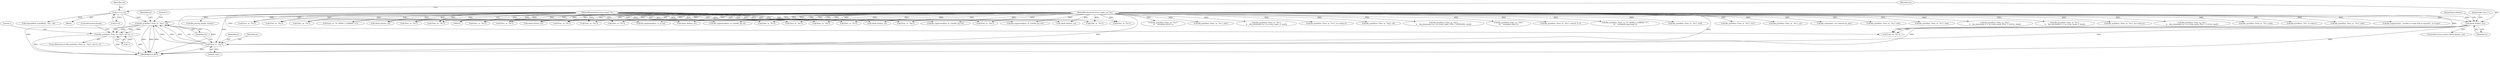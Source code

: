 digraph "0_file_4a284c89d6ef11aca34da65da7d673050a5ea320_5@pointer" {
"1000850" [label="(Call,file_printf(ms, F(ms, m, \"%g\"), vd))"];
"1000852" [label="(Call,F(ms, m, \"%g\"))"];
"1000815" [label="(Call,check_fmt(ms, m))"];
"1000102" [label="(MethodParameterIn,struct magic_set *ms)"];
"1000103" [label="(MethodParameterIn,struct magic *m)"];
"1000809" [label="(Call,vd = p->d)"];
"1000849" [label="(Call,file_printf(ms, F(ms, m, \"%g\"), vd) == -1)"];
"1001002" [label="(Call,file_printf(ms, \"%s\", m->desc))"];
"1000159" [label="(Call,file_printf(ms, F(ms, m, \"%s\"), buf))"];
"1001029" [label="(Call,file_magerror(ms, \"invalid m->type (%d) in mprint()\", m->type))"];
"1000177" [label="(Call,F(ms, m, \"%d\"))"];
"1000250" [label="(Call,file_printf(ms, F(ms, m, \"%u\"),\n\t\t\t    (unsigned short) v))"];
"1000385" [label="(Call,F(ms, m, \"%s\"))"];
"1000749" [label="(Call,check_fmt(ms, m))"];
"1000834" [label="(Call,file_printf(ms, F(ms, m, \"%s\"), buf))"];
"1000138" [label="(Call,check_fmt(ms, m))"];
"1000607" [label="(Call,F(ms, m, \"%s\"))"];
"1000855" [label="(Literal,\"%g\")"];
"1000675" [label="(Call,file_printf(ms, F(ms, m, \"%s\"),\n\t\t    file_fmttime(p->q + m->num_mask, 0, tbuf)))"];
"1000847" [label="(JumpTarget,default:)"];
"1000442" [label="(Call,file_printf(ms, F(ms, m, \"%s\"), m->value.s))"];
"1000851" [label="(Identifier,ms)"];
"1000854" [label="(Identifier,m)"];
"1000858" [label="(Literal,1)"];
"1000784" [label="(Call,file_printf(ms, F(ms, m, \"%g\"), vf))"];
"1000809" [label="(Call,vd = p->d)"];
"1000677" [label="(Call,F(ms, m, \"%s\"))"];
"1000560" [label="(Call,file_pstring_length_size(m))"];
"1000252" [label="(Call,F(ms, m, \"%u\"))"];
"1000710" [label="(Call,file_printf(ms, F(ms, m, \"%s\"),\n\t\t    file_fmttime(p->q + m->num_mask, FILE_T_WINDOWS, tbuf)))"];
"1000849" [label="(Call,file_printf(ms, F(ms, m, \"%g\"), vd) == -1)"];
"1000542" [label="(Call,F(ms, m, \"%s\"))"];
"1000175" [label="(Call,file_printf(ms, F(ms, m, \"%d\"),\n\t\t\t    (unsigned char) v))"];
"1000213" [label="(Call,check_fmt(ms, m))"];
"1000326" [label="(Call,file_printf(ms, F(ms, m, \"%u\"), (uint32_t) v))"];
"1000836" [label="(Call,F(ms, m, \"%s\"))"];
"1000289" [label="(Call,check_fmt(ms, m))"];
"1000399" [label="(Call,file_printf(ms, F(ms, m, \"%\" INT64_T_FORMAT \"u\"),\n\t\t\t    (unsigned long long) v))"];
"1000712" [label="(Call,F(ms, m, \"%s\"))"];
"1000768" [label="(Call,file_printf(ms, F(ms, m, \"%s\"), buf))"];
"1000540" [label="(Call,file_printf(ms, F(ms, m, \"%s\"), str))"];
"1000810" [label="(Identifier,vd)"];
"1001042" [label="(MethodReturn,RET)"];
"1000280" [label="(Call,file_signextend(ms, m, (uint64_t)p->l))"];
"1000102" [label="(MethodParameterIn,struct magic_set *ms)"];
"1000236" [label="(Call,F(ms, m, \"%s\"))"];
"1000328" [label="(Call,F(ms, m, \"%u\"))"];
"1000770" [label="(Call,F(ms, m, \"%s\"))"];
"1000161" [label="(Call,F(ms, m, \"%s\"))"];
"1000908" [label="(Call,file_printf(ms, F(ms, m, \"%s\"), cp))"];
"1000815" [label="(Call,check_fmt(ms, m))"];
"1000817" [label="(Identifier,m)"];
"1000362" [label="(Call,check_fmt(ms, m))"];
"1000896" [label="(Call,file_oomem(ms, ms->search.rm_len))"];
"1000857" [label="(Call,-1)"];
"1000910" [label="(Call,F(ms, m, \"%s\"))"];
"1000642" [label="(Call,F(ms, m, \"%s\"))"];
"1000204" [label="(Call,file_signextend(ms, m, (uint64_t)p->h))"];
"1000355" [label="(Call,file_signextend(ms, m, p->q))"];
"1000383" [label="(Call,file_printf(ms, F(ms, m, \"%s\"), buf))"];
"1000856" [label="(Identifier,vd)"];
"1000848" [label="(ControlStructure,if (file_printf(ms, F(ms, m, \"%g\"), vd) == -1))"];
"1000401" [label="(Call,F(ms, m, \"%\" INT64_T_FORMAT \"u\"))"];
"1000850" [label="(Call,file_printf(ms, F(ms, m, \"%g\"), vd))"];
"1000234" [label="(Call,file_printf(ms, F(ms, m, \"%s\"), buf))"];
"1000444" [label="(Call,F(ms, m, \"%s\"))"];
"1000569" [label="(Call,file_printf(ms, F(ms, m, \"%s\"),\n\t\t    file_fmttime(p->l + m->num_mask, FILE_T_LOCAL, tbuf)))"];
"1000605" [label="(Call,file_printf(ms, F(ms, m, \"%s\"),\n\t\t    file_fmttime(p->l + m->num_mask, 0, tbuf)))"];
"1000129" [label="(Call,file_signextend(ms, m, (uint64_t)p->b))"];
"1000103" [label="(MethodParameterIn,struct magic *m)"];
"1000814" [label="(ControlStructure,switch (check_fmt(ms, m)))"];
"1000811" [label="(Call,p->d)"];
"1000958" [label="(Call,F(ms, m, \"%s\"))"];
"1000786" [label="(Call,F(ms, m, \"%g\"))"];
"1000956" [label="(Call,file_printf(ms, F(ms, m, \"%s\"), m->value.s))"];
"1000826" [label="(Call,snprintf(buf, sizeof(buf), \"%g\", vd))"];
"1000853" [label="(Identifier,ms)"];
"1000125" [label="(Block,)"];
"1000862" [label="(ControlStructure,break;)"];
"1000852" [label="(Call,F(ms, m, \"%g\"))"];
"1000312" [label="(Call,F(ms, m, \"%s\"))"];
"1000640" [label="(Call,file_printf(ms, F(ms, m, \"%s\"),\n\t\t    file_fmttime(p->q + m->num_mask, FILE_T_LOCAL, tbuf)))"];
"1000310" [label="(Call,file_printf(ms, F(ms, m, \"%s\"), buf))"];
"1000571" [label="(Call,F(ms, m, \"%s\"))"];
"1000861" [label="(Literal,1)"];
"1000823" [label="(JumpTarget,case 1:)"];
"1000816" [label="(Identifier,ms)"];
"1000850" -> "1000849"  [label="AST: "];
"1000850" -> "1000856"  [label="CFG: "];
"1000851" -> "1000850"  [label="AST: "];
"1000852" -> "1000850"  [label="AST: "];
"1000856" -> "1000850"  [label="AST: "];
"1000858" -> "1000850"  [label="CFG: "];
"1000850" -> "1001042"  [label="DDG: "];
"1000850" -> "1001042"  [label="DDG: "];
"1000850" -> "1001042"  [label="DDG: "];
"1000850" -> "1000849"  [label="DDG: "];
"1000850" -> "1000849"  [label="DDG: "];
"1000850" -> "1000849"  [label="DDG: "];
"1000852" -> "1000850"  [label="DDG: "];
"1000852" -> "1000850"  [label="DDG: "];
"1000852" -> "1000850"  [label="DDG: "];
"1000102" -> "1000850"  [label="DDG: "];
"1000809" -> "1000850"  [label="DDG: "];
"1000852" -> "1000855"  [label="CFG: "];
"1000853" -> "1000852"  [label="AST: "];
"1000854" -> "1000852"  [label="AST: "];
"1000855" -> "1000852"  [label="AST: "];
"1000856" -> "1000852"  [label="CFG: "];
"1000852" -> "1001042"  [label="DDG: "];
"1000815" -> "1000852"  [label="DDG: "];
"1000815" -> "1000852"  [label="DDG: "];
"1000102" -> "1000852"  [label="DDG: "];
"1000103" -> "1000852"  [label="DDG: "];
"1000815" -> "1000814"  [label="AST: "];
"1000815" -> "1000817"  [label="CFG: "];
"1000816" -> "1000815"  [label="AST: "];
"1000817" -> "1000815"  [label="AST: "];
"1000823" -> "1000815"  [label="CFG: "];
"1000847" -> "1000815"  [label="CFG: "];
"1000815" -> "1001042"  [label="DDG: "];
"1000102" -> "1000815"  [label="DDG: "];
"1000103" -> "1000815"  [label="DDG: "];
"1000815" -> "1000836"  [label="DDG: "];
"1000815" -> "1000836"  [label="DDG: "];
"1000102" -> "1000101"  [label="AST: "];
"1000102" -> "1001042"  [label="DDG: "];
"1000102" -> "1000129"  [label="DDG: "];
"1000102" -> "1000138"  [label="DDG: "];
"1000102" -> "1000159"  [label="DDG: "];
"1000102" -> "1000161"  [label="DDG: "];
"1000102" -> "1000175"  [label="DDG: "];
"1000102" -> "1000177"  [label="DDG: "];
"1000102" -> "1000204"  [label="DDG: "];
"1000102" -> "1000213"  [label="DDG: "];
"1000102" -> "1000234"  [label="DDG: "];
"1000102" -> "1000236"  [label="DDG: "];
"1000102" -> "1000250"  [label="DDG: "];
"1000102" -> "1000252"  [label="DDG: "];
"1000102" -> "1000280"  [label="DDG: "];
"1000102" -> "1000289"  [label="DDG: "];
"1000102" -> "1000310"  [label="DDG: "];
"1000102" -> "1000312"  [label="DDG: "];
"1000102" -> "1000326"  [label="DDG: "];
"1000102" -> "1000328"  [label="DDG: "];
"1000102" -> "1000355"  [label="DDG: "];
"1000102" -> "1000362"  [label="DDG: "];
"1000102" -> "1000383"  [label="DDG: "];
"1000102" -> "1000385"  [label="DDG: "];
"1000102" -> "1000399"  [label="DDG: "];
"1000102" -> "1000401"  [label="DDG: "];
"1000102" -> "1000442"  [label="DDG: "];
"1000102" -> "1000444"  [label="DDG: "];
"1000102" -> "1000540"  [label="DDG: "];
"1000102" -> "1000542"  [label="DDG: "];
"1000102" -> "1000569"  [label="DDG: "];
"1000102" -> "1000571"  [label="DDG: "];
"1000102" -> "1000605"  [label="DDG: "];
"1000102" -> "1000607"  [label="DDG: "];
"1000102" -> "1000640"  [label="DDG: "];
"1000102" -> "1000642"  [label="DDG: "];
"1000102" -> "1000675"  [label="DDG: "];
"1000102" -> "1000677"  [label="DDG: "];
"1000102" -> "1000710"  [label="DDG: "];
"1000102" -> "1000712"  [label="DDG: "];
"1000102" -> "1000749"  [label="DDG: "];
"1000102" -> "1000768"  [label="DDG: "];
"1000102" -> "1000770"  [label="DDG: "];
"1000102" -> "1000784"  [label="DDG: "];
"1000102" -> "1000786"  [label="DDG: "];
"1000102" -> "1000834"  [label="DDG: "];
"1000102" -> "1000836"  [label="DDG: "];
"1000102" -> "1000896"  [label="DDG: "];
"1000102" -> "1000908"  [label="DDG: "];
"1000102" -> "1000910"  [label="DDG: "];
"1000102" -> "1000956"  [label="DDG: "];
"1000102" -> "1000958"  [label="DDG: "];
"1000102" -> "1001002"  [label="DDG: "];
"1000102" -> "1001029"  [label="DDG: "];
"1000103" -> "1000101"  [label="AST: "];
"1000103" -> "1001042"  [label="DDG: "];
"1000103" -> "1000129"  [label="DDG: "];
"1000103" -> "1000138"  [label="DDG: "];
"1000103" -> "1000161"  [label="DDG: "];
"1000103" -> "1000177"  [label="DDG: "];
"1000103" -> "1000204"  [label="DDG: "];
"1000103" -> "1000213"  [label="DDG: "];
"1000103" -> "1000236"  [label="DDG: "];
"1000103" -> "1000252"  [label="DDG: "];
"1000103" -> "1000280"  [label="DDG: "];
"1000103" -> "1000289"  [label="DDG: "];
"1000103" -> "1000312"  [label="DDG: "];
"1000103" -> "1000328"  [label="DDG: "];
"1000103" -> "1000355"  [label="DDG: "];
"1000103" -> "1000362"  [label="DDG: "];
"1000103" -> "1000385"  [label="DDG: "];
"1000103" -> "1000401"  [label="DDG: "];
"1000103" -> "1000444"  [label="DDG: "];
"1000103" -> "1000542"  [label="DDG: "];
"1000103" -> "1000560"  [label="DDG: "];
"1000103" -> "1000571"  [label="DDG: "];
"1000103" -> "1000607"  [label="DDG: "];
"1000103" -> "1000642"  [label="DDG: "];
"1000103" -> "1000677"  [label="DDG: "];
"1000103" -> "1000712"  [label="DDG: "];
"1000103" -> "1000749"  [label="DDG: "];
"1000103" -> "1000770"  [label="DDG: "];
"1000103" -> "1000786"  [label="DDG: "];
"1000103" -> "1000836"  [label="DDG: "];
"1000103" -> "1000910"  [label="DDG: "];
"1000103" -> "1000958"  [label="DDG: "];
"1000809" -> "1000125"  [label="AST: "];
"1000809" -> "1000811"  [label="CFG: "];
"1000810" -> "1000809"  [label="AST: "];
"1000811" -> "1000809"  [label="AST: "];
"1000816" -> "1000809"  [label="CFG: "];
"1000809" -> "1001042"  [label="DDG: "];
"1000809" -> "1000826"  [label="DDG: "];
"1000849" -> "1000848"  [label="AST: "];
"1000849" -> "1000857"  [label="CFG: "];
"1000857" -> "1000849"  [label="AST: "];
"1000861" -> "1000849"  [label="CFG: "];
"1000862" -> "1000849"  [label="CFG: "];
"1000849" -> "1001042"  [label="DDG: "];
"1000849" -> "1001042"  [label="DDG: "];
"1000849" -> "1001042"  [label="DDG: "];
"1000857" -> "1000849"  [label="DDG: "];
}
